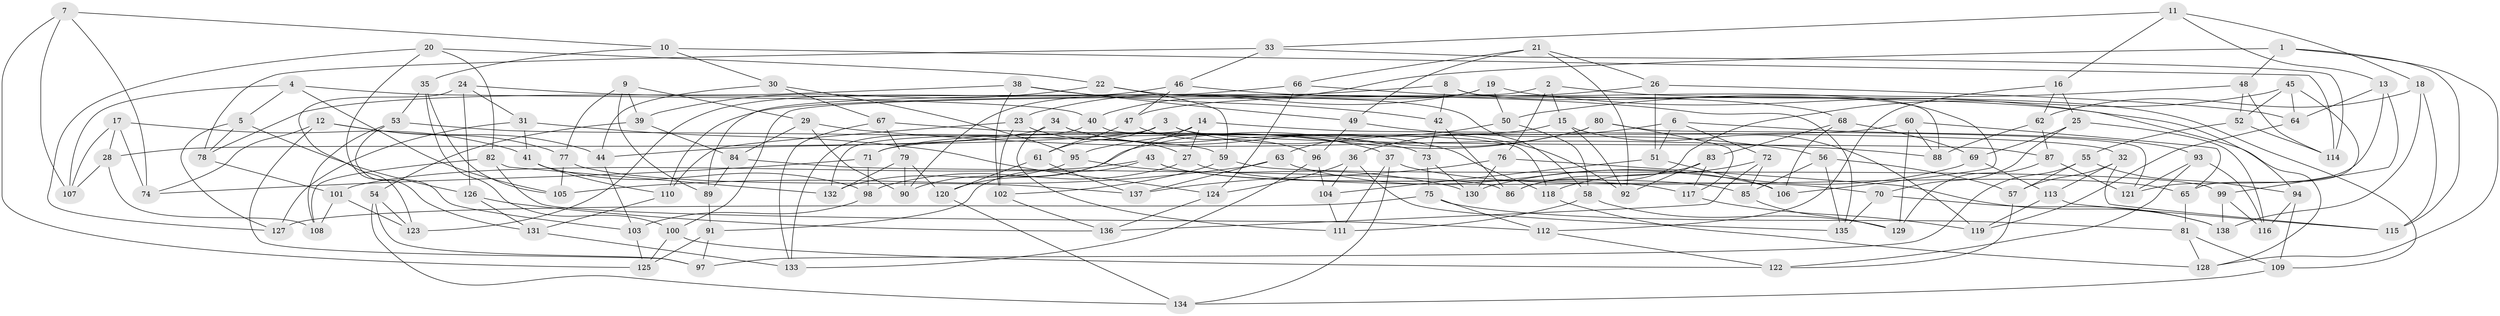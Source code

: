 // Generated by graph-tools (version 1.1) at 2025/16/03/09/25 04:16:26]
// undirected, 138 vertices, 276 edges
graph export_dot {
graph [start="1"]
  node [color=gray90,style=filled];
  1;
  2;
  3;
  4;
  5;
  6;
  7;
  8;
  9;
  10;
  11;
  12;
  13;
  14;
  15;
  16;
  17;
  18;
  19;
  20;
  21;
  22;
  23;
  24;
  25;
  26;
  27;
  28;
  29;
  30;
  31;
  32;
  33;
  34;
  35;
  36;
  37;
  38;
  39;
  40;
  41;
  42;
  43;
  44;
  45;
  46;
  47;
  48;
  49;
  50;
  51;
  52;
  53;
  54;
  55;
  56;
  57;
  58;
  59;
  60;
  61;
  62;
  63;
  64;
  65;
  66;
  67;
  68;
  69;
  70;
  71;
  72;
  73;
  74;
  75;
  76;
  77;
  78;
  79;
  80;
  81;
  82;
  83;
  84;
  85;
  86;
  87;
  88;
  89;
  90;
  91;
  92;
  93;
  94;
  95;
  96;
  97;
  98;
  99;
  100;
  101;
  102;
  103;
  104;
  105;
  106;
  107;
  108;
  109;
  110;
  111;
  112;
  113;
  114;
  115;
  116;
  117;
  118;
  119;
  120;
  121;
  122;
  123;
  124;
  125;
  126;
  127;
  128;
  129;
  130;
  131;
  132;
  133;
  134;
  135;
  136;
  137;
  138;
  1 -- 40;
  1 -- 115;
  1 -- 48;
  1 -- 128;
  2 -- 76;
  2 -- 109;
  2 -- 100;
  2 -- 15;
  3 -- 61;
  3 -- 92;
  3 -- 87;
  3 -- 28;
  4 -- 105;
  4 -- 40;
  4 -- 5;
  4 -- 107;
  5 -- 126;
  5 -- 127;
  5 -- 78;
  6 -- 72;
  6 -- 51;
  6 -- 93;
  6 -- 36;
  7 -- 10;
  7 -- 125;
  7 -- 107;
  7 -- 74;
  8 -- 88;
  8 -- 106;
  8 -- 110;
  8 -- 42;
  9 -- 77;
  9 -- 89;
  9 -- 39;
  9 -- 29;
  10 -- 114;
  10 -- 30;
  10 -- 35;
  11 -- 13;
  11 -- 16;
  11 -- 33;
  11 -- 18;
  12 -- 97;
  12 -- 74;
  12 -- 77;
  12 -- 44;
  13 -- 99;
  13 -- 121;
  13 -- 64;
  14 -- 32;
  14 -- 27;
  14 -- 120;
  14 -- 132;
  15 -- 119;
  15 -- 71;
  15 -- 92;
  16 -- 112;
  16 -- 62;
  16 -- 25;
  17 -- 107;
  17 -- 28;
  17 -- 41;
  17 -- 74;
  18 -- 138;
  18 -- 62;
  18 -- 115;
  19 -- 50;
  19 -- 94;
  19 -- 23;
  19 -- 90;
  20 -- 131;
  20 -- 22;
  20 -- 127;
  20 -- 82;
  21 -- 66;
  21 -- 92;
  21 -- 26;
  21 -- 49;
  22 -- 59;
  22 -- 39;
  22 -- 58;
  23 -- 27;
  23 -- 110;
  23 -- 102;
  24 -- 31;
  24 -- 123;
  24 -- 126;
  24 -- 135;
  25 -- 116;
  25 -- 70;
  25 -- 69;
  26 -- 47;
  26 -- 51;
  26 -- 64;
  27 -- 70;
  27 -- 98;
  28 -- 107;
  28 -- 108;
  29 -- 84;
  29 -- 90;
  29 -- 88;
  30 -- 95;
  30 -- 44;
  30 -- 67;
  31 -- 124;
  31 -- 127;
  31 -- 41;
  32 -- 115;
  32 -- 113;
  32 -- 57;
  33 -- 114;
  33 -- 46;
  33 -- 78;
  34 -- 37;
  34 -- 111;
  34 -- 44;
  34 -- 118;
  35 -- 105;
  35 -- 53;
  35 -- 100;
  36 -- 124;
  36 -- 135;
  36 -- 104;
  37 -- 111;
  37 -- 134;
  37 -- 65;
  38 -- 102;
  38 -- 42;
  38 -- 78;
  38 -- 49;
  39 -- 54;
  39 -- 84;
  40 -- 118;
  40 -- 133;
  41 -- 110;
  41 -- 98;
  42 -- 86;
  42 -- 73;
  43 -- 117;
  43 -- 101;
  43 -- 91;
  43 -- 85;
  44 -- 103;
  45 -- 65;
  45 -- 64;
  45 -- 86;
  45 -- 52;
  46 -- 128;
  46 -- 47;
  46 -- 123;
  47 -- 61;
  47 -- 96;
  48 -- 52;
  48 -- 50;
  48 -- 114;
  49 -- 96;
  49 -- 56;
  50 -- 63;
  50 -- 58;
  51 -- 104;
  51 -- 106;
  52 -- 114;
  52 -- 55;
  53 -- 108;
  53 -- 103;
  53 -- 59;
  54 -- 97;
  54 -- 123;
  54 -- 134;
  55 -- 94;
  55 -- 97;
  55 -- 57;
  56 -- 135;
  56 -- 57;
  56 -- 85;
  57 -- 122;
  58 -- 111;
  58 -- 129;
  59 -- 102;
  59 -- 99;
  60 -- 129;
  60 -- 65;
  60 -- 88;
  60 -- 71;
  61 -- 137;
  61 -- 120;
  62 -- 87;
  62 -- 88;
  63 -- 106;
  63 -- 105;
  63 -- 137;
  64 -- 119;
  65 -- 81;
  66 -- 89;
  66 -- 124;
  66 -- 68;
  67 -- 73;
  67 -- 133;
  67 -- 79;
  68 -- 83;
  68 -- 106;
  68 -- 69;
  69 -- 130;
  69 -- 113;
  70 -- 138;
  70 -- 135;
  71 -- 98;
  71 -- 74;
  72 -- 136;
  72 -- 118;
  72 -- 85;
  73 -- 75;
  73 -- 130;
  75 -- 81;
  75 -- 112;
  75 -- 127;
  76 -- 137;
  76 -- 130;
  76 -- 138;
  77 -- 137;
  77 -- 105;
  78 -- 101;
  79 -- 90;
  79 -- 132;
  79 -- 120;
  80 -- 90;
  80 -- 121;
  80 -- 95;
  80 -- 117;
  81 -- 109;
  81 -- 128;
  82 -- 112;
  82 -- 108;
  82 -- 132;
  83 -- 92;
  83 -- 117;
  83 -- 86;
  84 -- 86;
  84 -- 89;
  85 -- 129;
  87 -- 121;
  87 -- 129;
  89 -- 91;
  91 -- 125;
  91 -- 97;
  93 -- 121;
  93 -- 122;
  93 -- 116;
  94 -- 109;
  94 -- 116;
  95 -- 130;
  95 -- 132;
  96 -- 133;
  96 -- 104;
  98 -- 103;
  99 -- 116;
  99 -- 138;
  100 -- 125;
  100 -- 122;
  101 -- 108;
  101 -- 123;
  102 -- 136;
  103 -- 125;
  104 -- 111;
  109 -- 134;
  110 -- 131;
  112 -- 122;
  113 -- 115;
  113 -- 119;
  117 -- 119;
  118 -- 128;
  120 -- 134;
  124 -- 136;
  126 -- 131;
  126 -- 136;
  131 -- 133;
}
